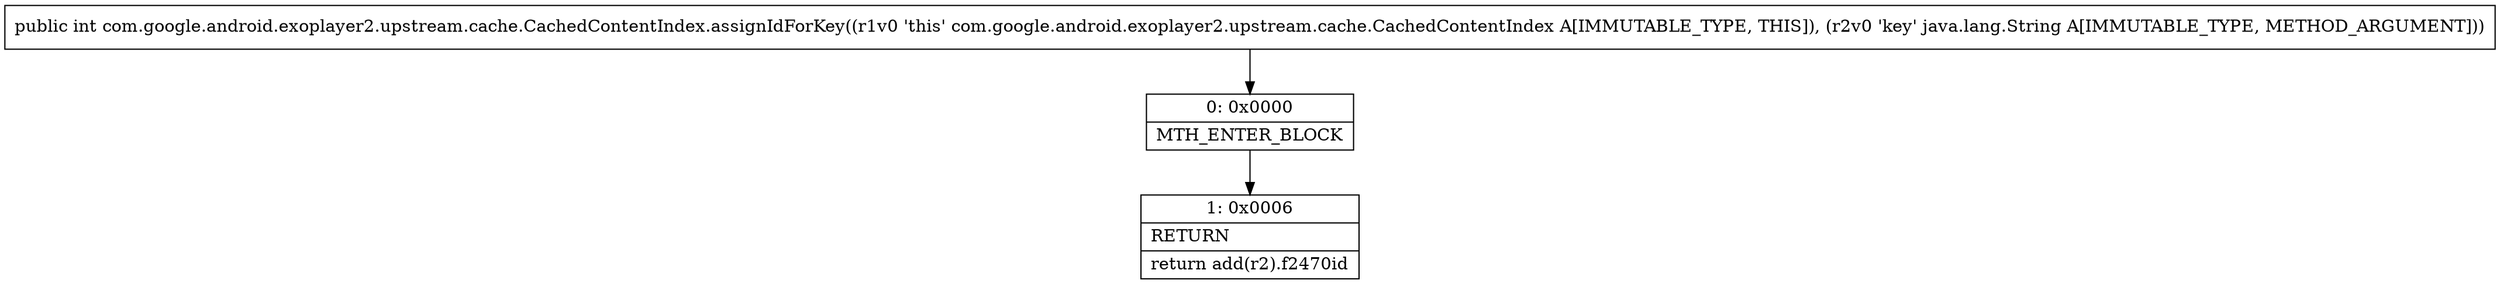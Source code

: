 digraph "CFG forcom.google.android.exoplayer2.upstream.cache.CachedContentIndex.assignIdForKey(Ljava\/lang\/String;)I" {
Node_0 [shape=record,label="{0\:\ 0x0000|MTH_ENTER_BLOCK\l}"];
Node_1 [shape=record,label="{1\:\ 0x0006|RETURN\l|return add(r2).f2470id\l}"];
MethodNode[shape=record,label="{public int com.google.android.exoplayer2.upstream.cache.CachedContentIndex.assignIdForKey((r1v0 'this' com.google.android.exoplayer2.upstream.cache.CachedContentIndex A[IMMUTABLE_TYPE, THIS]), (r2v0 'key' java.lang.String A[IMMUTABLE_TYPE, METHOD_ARGUMENT])) }"];
MethodNode -> Node_0;
Node_0 -> Node_1;
}

